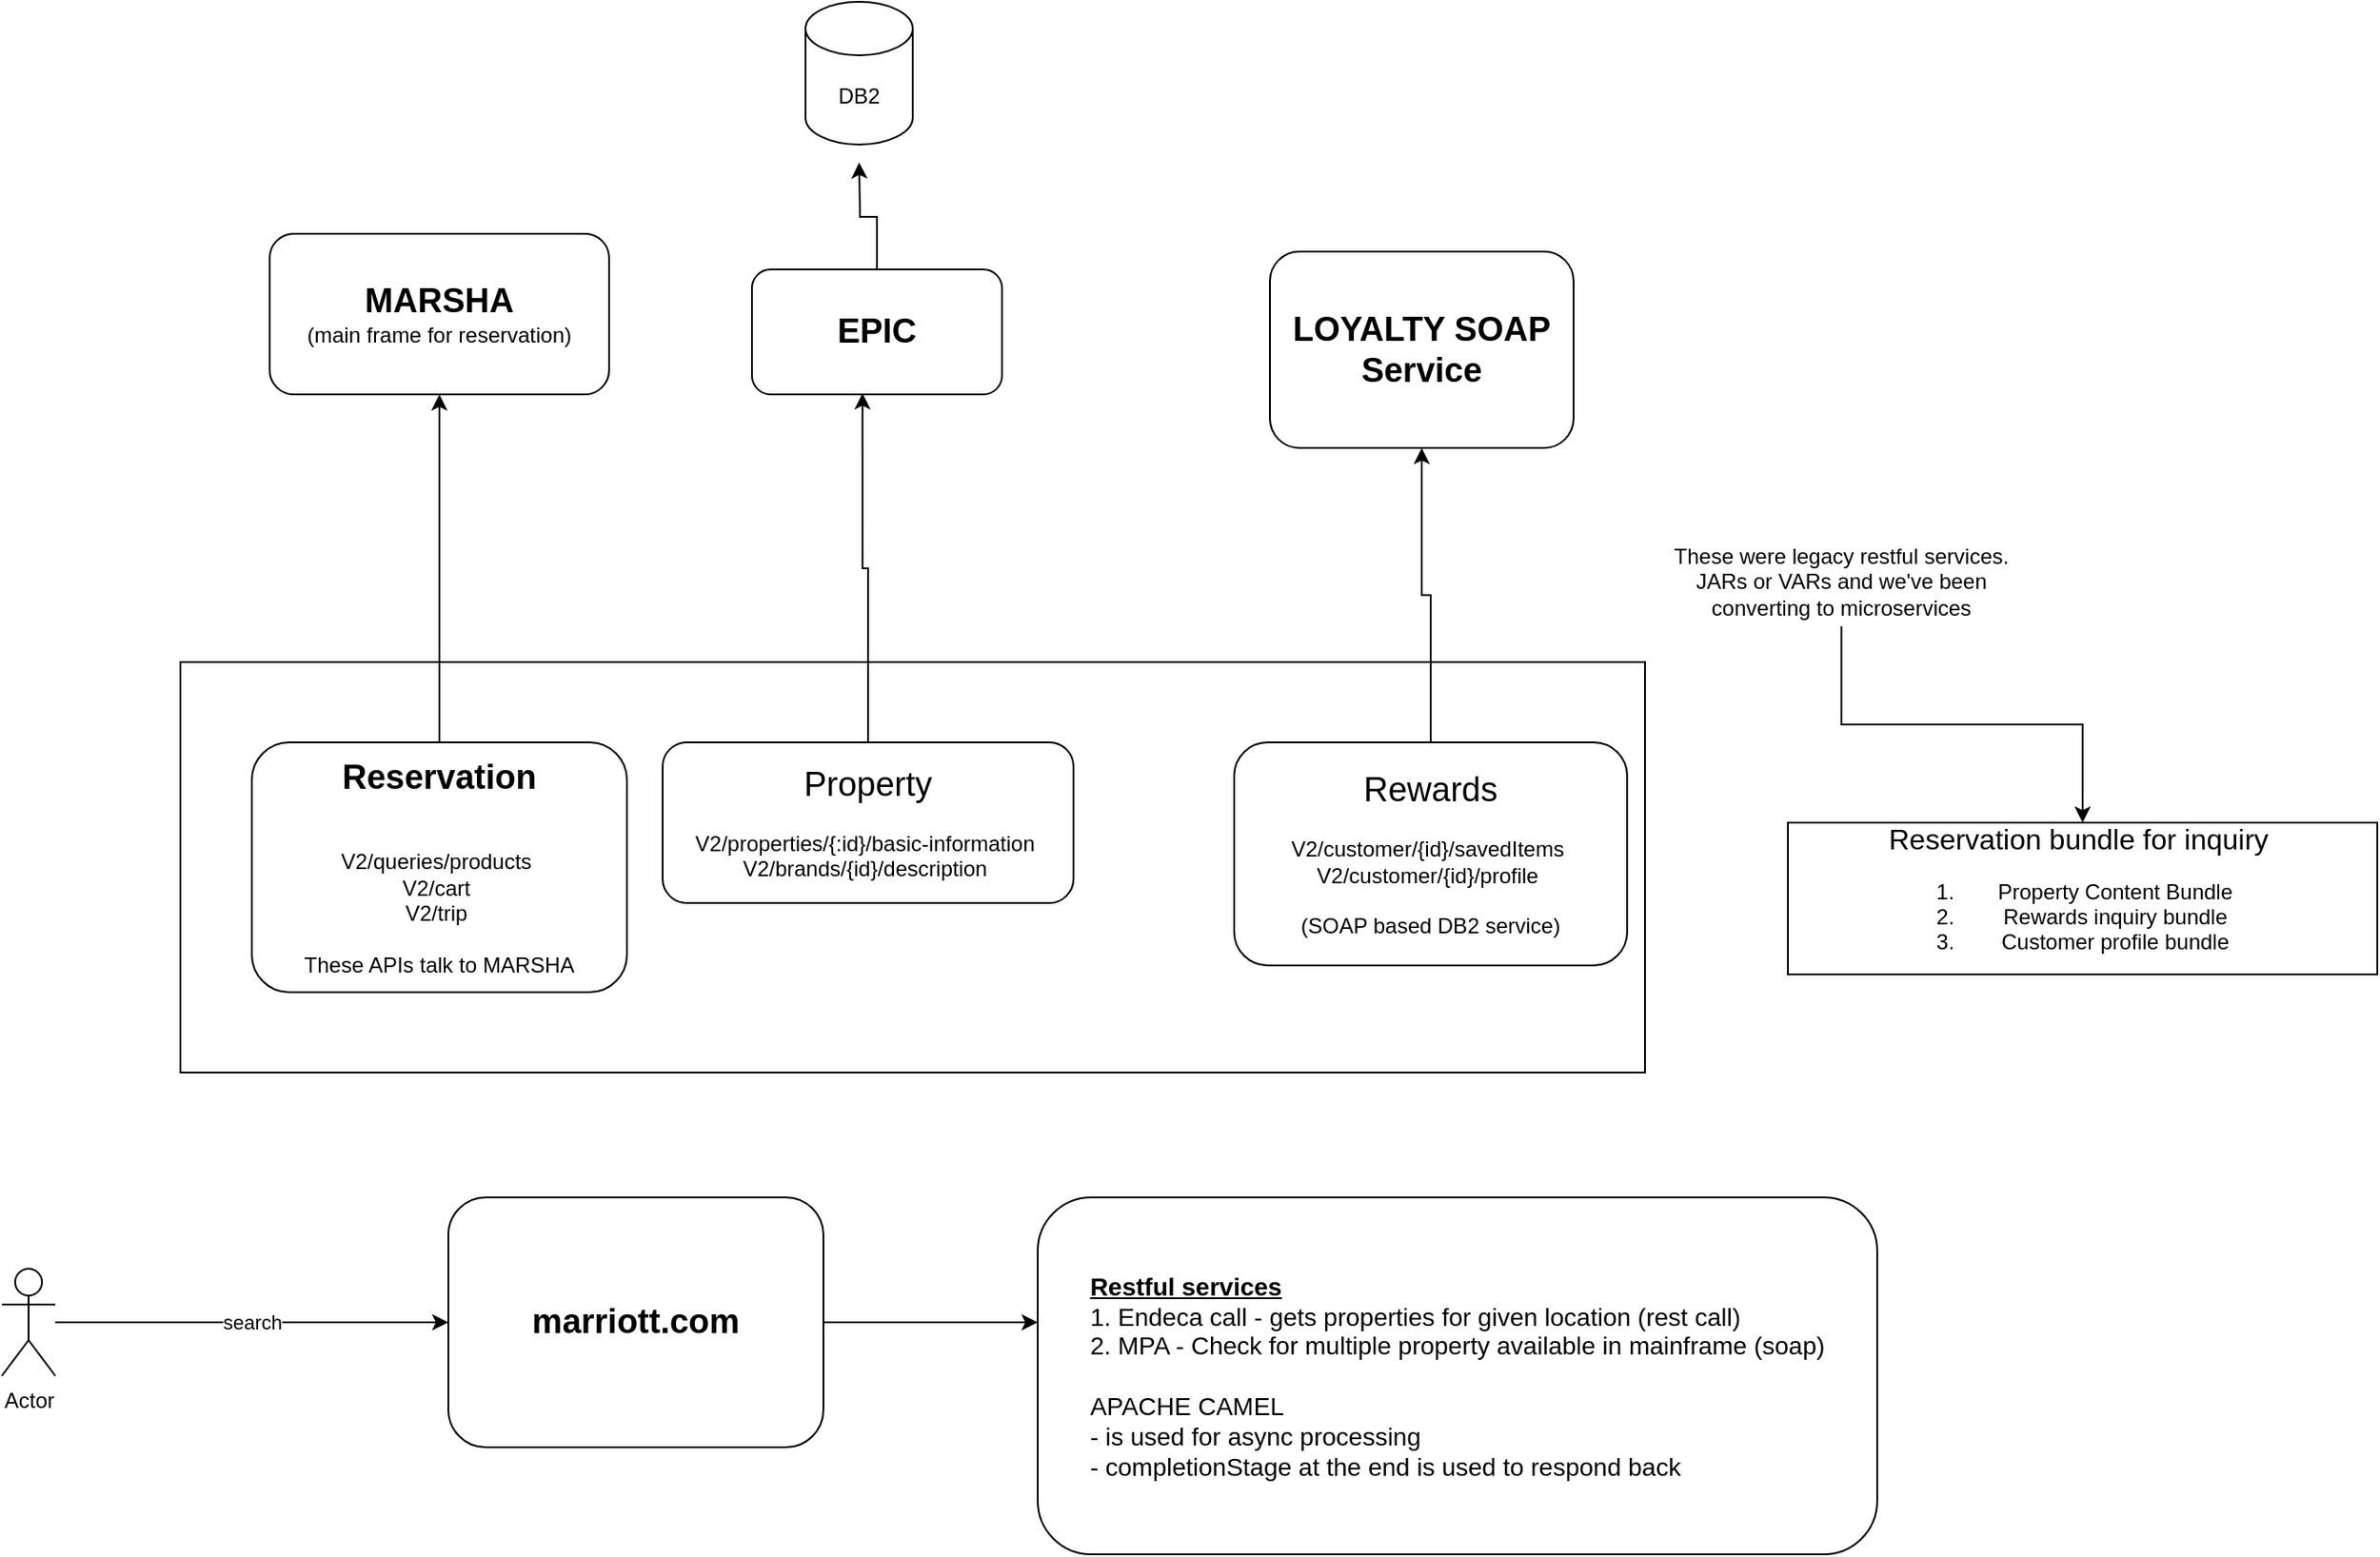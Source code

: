 <mxfile version="21.3.7" type="github">
  <diagram name="Page-1" id="6fULGBOfZkSColBy7_jW">
    <mxGraphModel dx="1307" dy="1938" grid="1" gridSize="10" guides="1" tooltips="1" connect="1" arrows="1" fold="1" page="1" pageScale="1" pageWidth="850" pageHeight="1100" math="0" shadow="0">
      <root>
        <mxCell id="0" />
        <mxCell id="1" parent="0" />
        <mxCell id="6vhaoTvWoq1fCFVQ0RX1-5" value="&lt;b&gt;&lt;font style=&quot;font-size: 19px;&quot;&gt;MARSHA&lt;/font&gt;&lt;/b&gt;&lt;br&gt;(main frame for reservation)" style="rounded=1;whiteSpace=wrap;html=1;" vertex="1" parent="1">
          <mxGeometry x="190" y="20" width="190" height="90" as="geometry" />
        </mxCell>
        <mxCell id="6vhaoTvWoq1fCFVQ0RX1-7" style="edgeStyle=orthogonalEdgeStyle;rounded=0;orthogonalLoop=1;jettySize=auto;html=1;" edge="1" parent="1" source="6vhaoTvWoq1fCFVQ0RX1-6">
          <mxGeometry relative="1" as="geometry">
            <mxPoint x="620" y="630" as="targetPoint" />
          </mxGeometry>
        </mxCell>
        <mxCell id="6vhaoTvWoq1fCFVQ0RX1-6" value="&lt;span style=&quot;font-size: 19px;&quot;&gt;&lt;b&gt;marriott.com&lt;/b&gt;&lt;/span&gt;" style="rounded=1;whiteSpace=wrap;html=1;" vertex="1" parent="1">
          <mxGeometry x="290" y="560" width="210" height="140" as="geometry" />
        </mxCell>
        <mxCell id="6vhaoTvWoq1fCFVQ0RX1-9" value="search" style="edgeStyle=orthogonalEdgeStyle;rounded=0;orthogonalLoop=1;jettySize=auto;html=1;" edge="1" parent="1" source="6vhaoTvWoq1fCFVQ0RX1-8" target="6vhaoTvWoq1fCFVQ0RX1-6">
          <mxGeometry relative="1" as="geometry" />
        </mxCell>
        <mxCell id="6vhaoTvWoq1fCFVQ0RX1-8" value="Actor" style="shape=umlActor;verticalLabelPosition=bottom;verticalAlign=top;html=1;outlineConnect=0;" vertex="1" parent="1">
          <mxGeometry x="40" y="600" width="30" height="60" as="geometry" />
        </mxCell>
        <mxCell id="6vhaoTvWoq1fCFVQ0RX1-10" value="&lt;div style=&quot;text-align: left;&quot;&gt;&lt;span style=&quot;font-size: 14px; background-color: initial;&quot;&gt;&lt;u&gt;&lt;b&gt;Restful services&lt;/b&gt;&lt;/u&gt;&lt;/span&gt;&lt;/div&gt;&lt;div style=&quot;text-align: left;&quot;&gt;&lt;span style=&quot;font-size: 14px; background-color: initial;&quot;&gt;1. Endeca call - gets properties for given location (rest call)&lt;/span&gt;&lt;/div&gt;&lt;span style=&quot;font-size: 14px;&quot;&gt;&lt;div style=&quot;text-align: left;&quot;&gt;&lt;span style=&quot;background-color: initial;&quot;&gt;2. MPA - Check for multiple property available in mainframe (soap)&lt;/span&gt;&lt;/div&gt;&lt;div style=&quot;text-align: left;&quot;&gt;&lt;span style=&quot;background-color: initial;&quot;&gt;&lt;br&gt;&lt;/span&gt;&lt;/div&gt;&lt;div style=&quot;text-align: left;&quot;&gt;&lt;span style=&quot;background-color: initial;&quot;&gt;APACHE CAMEL&lt;/span&gt;&lt;/div&gt;&lt;div style=&quot;text-align: left;&quot;&gt;&lt;span style=&quot;background-color: initial;&quot;&gt;- is used for async processing&lt;/span&gt;&lt;/div&gt;&lt;div style=&quot;text-align: left;&quot;&gt;- completionStage at the end is used to respond back&amp;nbsp;&lt;/div&gt;&lt;/span&gt;" style="rounded=1;whiteSpace=wrap;html=1;" vertex="1" parent="1">
          <mxGeometry x="620" y="560" width="470" height="200" as="geometry" />
        </mxCell>
        <mxCell id="6vhaoTvWoq1fCFVQ0RX1-11" value="" style="group" vertex="1" connectable="0" parent="1">
          <mxGeometry x="140" y="260" width="820" height="230" as="geometry" />
        </mxCell>
        <mxCell id="6vhaoTvWoq1fCFVQ0RX1-4" value="" style="rounded=0;whiteSpace=wrap;html=1;" vertex="1" parent="6vhaoTvWoq1fCFVQ0RX1-11">
          <mxGeometry width="820" height="230" as="geometry" />
        </mxCell>
        <mxCell id="6vhaoTvWoq1fCFVQ0RX1-1" value="&lt;font style=&quot;font-size: 19px;&quot;&gt;Property&lt;/font&gt;&lt;br&gt;&lt;br&gt;&lt;div&gt;V2/properties/{:id}/basic-information&amp;nbsp;&lt;/div&gt;&lt;div&gt;V2/brands/{id}/description&amp;nbsp;&lt;/div&gt;" style="rounded=1;whiteSpace=wrap;html=1;" vertex="1" parent="6vhaoTvWoq1fCFVQ0RX1-11">
          <mxGeometry x="270" y="45" width="230" height="90" as="geometry" />
        </mxCell>
        <mxCell id="6vhaoTvWoq1fCFVQ0RX1-2" value="&lt;b&gt;&lt;font style=&quot;font-size: 19px;&quot;&gt;Reservation&lt;/font&gt;&lt;/b&gt;&lt;br&gt;&lt;br&gt;&lt;br&gt;&lt;div&gt;V2/queries/products&amp;nbsp;&lt;/div&gt;&lt;div&gt;V2/cart&amp;nbsp;&lt;/div&gt;&lt;div&gt;&lt;span style=&quot;background-color: initial;&quot;&gt;V2/trip&amp;nbsp;&lt;/span&gt;&lt;br&gt;&lt;/div&gt;&lt;div&gt;&lt;span style=&quot;background-color: initial;&quot;&gt;&lt;br&gt;&lt;/span&gt;&lt;/div&gt;&lt;div&gt;&lt;span style=&quot;background-color: initial;&quot;&gt;These APIs talk to MARSHA&lt;/span&gt;&lt;/div&gt;" style="rounded=1;whiteSpace=wrap;html=1;" vertex="1" parent="6vhaoTvWoq1fCFVQ0RX1-11">
          <mxGeometry x="40" y="45" width="210" height="140" as="geometry" />
        </mxCell>
        <mxCell id="6vhaoTvWoq1fCFVQ0RX1-3" value="&lt;font style=&quot;font-size: 19px;&quot;&gt;Rewards&lt;/font&gt;&lt;br&gt;&lt;br&gt;&lt;div&gt;V2/customer/{id}/savedItems&amp;nbsp;&lt;/div&gt;&lt;div&gt;V2/customer/{id}/profile&amp;nbsp;&lt;/div&gt;&lt;div&gt;&lt;br&gt;&lt;/div&gt;&lt;div&gt;(SOAP based DB2 service)&lt;/div&gt;" style="rounded=1;whiteSpace=wrap;html=1;" vertex="1" parent="6vhaoTvWoq1fCFVQ0RX1-11">
          <mxGeometry x="590" y="45" width="220" height="125" as="geometry" />
        </mxCell>
        <mxCell id="6vhaoTvWoq1fCFVQ0RX1-19" value="" style="edgeStyle=orthogonalEdgeStyle;rounded=0;orthogonalLoop=1;jettySize=auto;html=1;" edge="1" parent="1" source="6vhaoTvWoq1fCFVQ0RX1-15" target="6vhaoTvWoq1fCFVQ0RX1-18">
          <mxGeometry relative="1" as="geometry" />
        </mxCell>
        <mxCell id="6vhaoTvWoq1fCFVQ0RX1-15" value="These were legacy restful services. JARs or VARs and we&#39;ve been converting to microservices" style="text;html=1;strokeColor=none;fillColor=none;align=center;verticalAlign=middle;whiteSpace=wrap;rounded=0;" vertex="1" parent="1">
          <mxGeometry x="960" y="190" width="220" height="50" as="geometry" />
        </mxCell>
        <mxCell id="6vhaoTvWoq1fCFVQ0RX1-18" value="&lt;div&gt;&lt;font style=&quot;font-size: 16px;&quot;&gt;Reservation bundle for inquiry&amp;nbsp;&lt;/font&gt;&lt;/div&gt;&lt;div&gt;&lt;ol&gt;&lt;li&gt;Property Content Bundle&amp;nbsp;&lt;/li&gt;&lt;li&gt;Rewards inquiry bundle&amp;nbsp;&lt;/li&gt;&lt;li&gt;Customer profile bundle&amp;nbsp;&lt;/li&gt;&lt;/ol&gt;&lt;/div&gt;" style="whiteSpace=wrap;html=1;" vertex="1" parent="1">
          <mxGeometry x="1040" y="350" width="330" height="85" as="geometry" />
        </mxCell>
        <mxCell id="6vhaoTvWoq1fCFVQ0RX1-20" value="&lt;span style=&quot;font-size: 19px;&quot;&gt;&lt;b&gt;LOYALTY SOAP Service&lt;/b&gt;&lt;/span&gt;" style="rounded=1;whiteSpace=wrap;html=1;" vertex="1" parent="1">
          <mxGeometry x="750" y="30" width="170" height="110" as="geometry" />
        </mxCell>
        <mxCell id="6vhaoTvWoq1fCFVQ0RX1-32" style="edgeStyle=orthogonalEdgeStyle;rounded=0;orthogonalLoop=1;jettySize=auto;html=1;" edge="1" parent="1" source="6vhaoTvWoq1fCFVQ0RX1-21">
          <mxGeometry relative="1" as="geometry">
            <mxPoint x="520" y="-20" as="targetPoint" />
          </mxGeometry>
        </mxCell>
        <mxCell id="6vhaoTvWoq1fCFVQ0RX1-21" value="&lt;span style=&quot;font-size: 19px;&quot;&gt;&lt;b&gt;EPIC&lt;/b&gt;&lt;/span&gt;" style="rounded=1;whiteSpace=wrap;html=1;" vertex="1" parent="1">
          <mxGeometry x="460" y="40" width="140" height="70" as="geometry" />
        </mxCell>
        <mxCell id="6vhaoTvWoq1fCFVQ0RX1-28" style="edgeStyle=orthogonalEdgeStyle;rounded=0;orthogonalLoop=1;jettySize=auto;html=1;entryX=0.5;entryY=1;entryDx=0;entryDy=0;" edge="1" parent="1" source="6vhaoTvWoq1fCFVQ0RX1-2" target="6vhaoTvWoq1fCFVQ0RX1-5">
          <mxGeometry relative="1" as="geometry" />
        </mxCell>
        <mxCell id="6vhaoTvWoq1fCFVQ0RX1-29" style="edgeStyle=orthogonalEdgeStyle;rounded=0;orthogonalLoop=1;jettySize=auto;html=1;entryX=0.442;entryY=0.991;entryDx=0;entryDy=0;entryPerimeter=0;" edge="1" parent="1" source="6vhaoTvWoq1fCFVQ0RX1-1" target="6vhaoTvWoq1fCFVQ0RX1-21">
          <mxGeometry relative="1" as="geometry" />
        </mxCell>
        <mxCell id="6vhaoTvWoq1fCFVQ0RX1-30" style="edgeStyle=orthogonalEdgeStyle;rounded=0;orthogonalLoop=1;jettySize=auto;html=1;entryX=0.5;entryY=1;entryDx=0;entryDy=0;" edge="1" parent="1" source="6vhaoTvWoq1fCFVQ0RX1-3" target="6vhaoTvWoq1fCFVQ0RX1-20">
          <mxGeometry relative="1" as="geometry" />
        </mxCell>
        <mxCell id="6vhaoTvWoq1fCFVQ0RX1-31" value="DB2" style="shape=cylinder3;whiteSpace=wrap;html=1;boundedLbl=1;backgroundOutline=1;size=15;" vertex="1" parent="1">
          <mxGeometry x="490" y="-110" width="60" height="80" as="geometry" />
        </mxCell>
      </root>
    </mxGraphModel>
  </diagram>
</mxfile>
